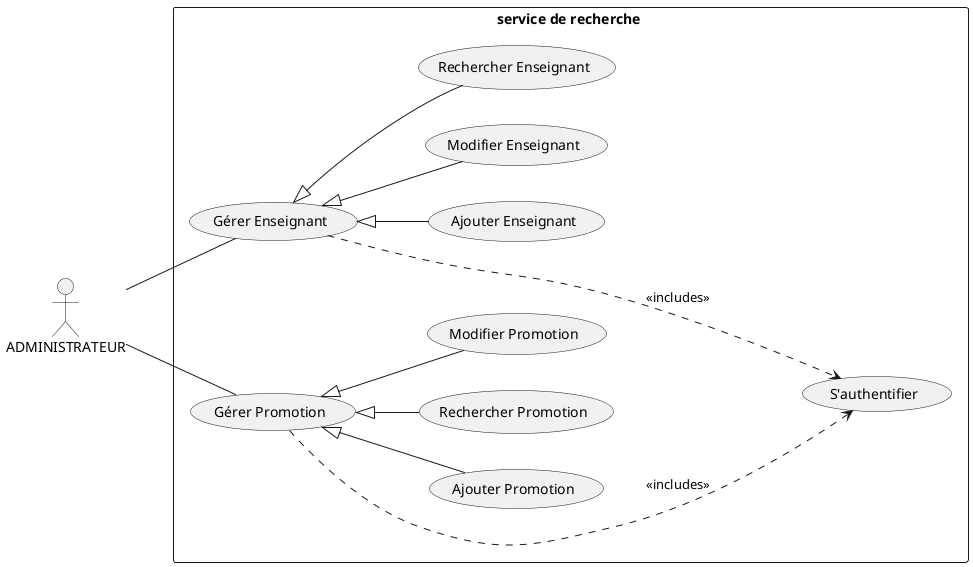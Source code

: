 @startuml gg
left to right direction
skinparam packageStyle rectangle
actor ADMINISTRATEUR as Admin


rectangle "service de recherche "  {
    (S'authentifier) as uc0
    
     (Ajouter Enseignant)  as uc1  
     (Modifier Enseignant) as uc2
     (Rechercher Enseignant) as uc4
     (Ajouter Promotion) as uc5
     (Gérer Enseignant) as uc6
      (Gérer Promotion) as uc7
     
     (Rechercher Promotion)as uc8
     (Modifier Promotion)as uc9 
     
   
    
}
' INCLUDE
uc6 ....> uc0  : <<includes>>
uc7 ....> uc0 : <<includes>>

' Extends
uc6  <|-- uc1 
uc6  <|-- uc2 
uc6  <|-- uc4 
uc7  <|-- uc5 
uc7  <|-- uc8 
uc7  <|-- uc9 



' ASSOCIATIONS


Admin -- uc6
Admin -- uc7



@enduml
